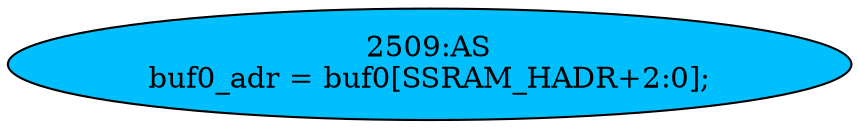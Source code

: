 strict digraph "" {
	node [label="\N"];
	"2509:AS"	 [ast="<pyverilog.vparser.ast.Assign object at 0x7f13b559b750>",
		def_var="['buf0_adr']",
		fillcolor=deepskyblue,
		label="2509:AS
buf0_adr = buf0[SSRAM_HADR+2:0];",
		statements="[]",
		style=filled,
		typ=Assign,
		use_var="['buf0']"];
}
